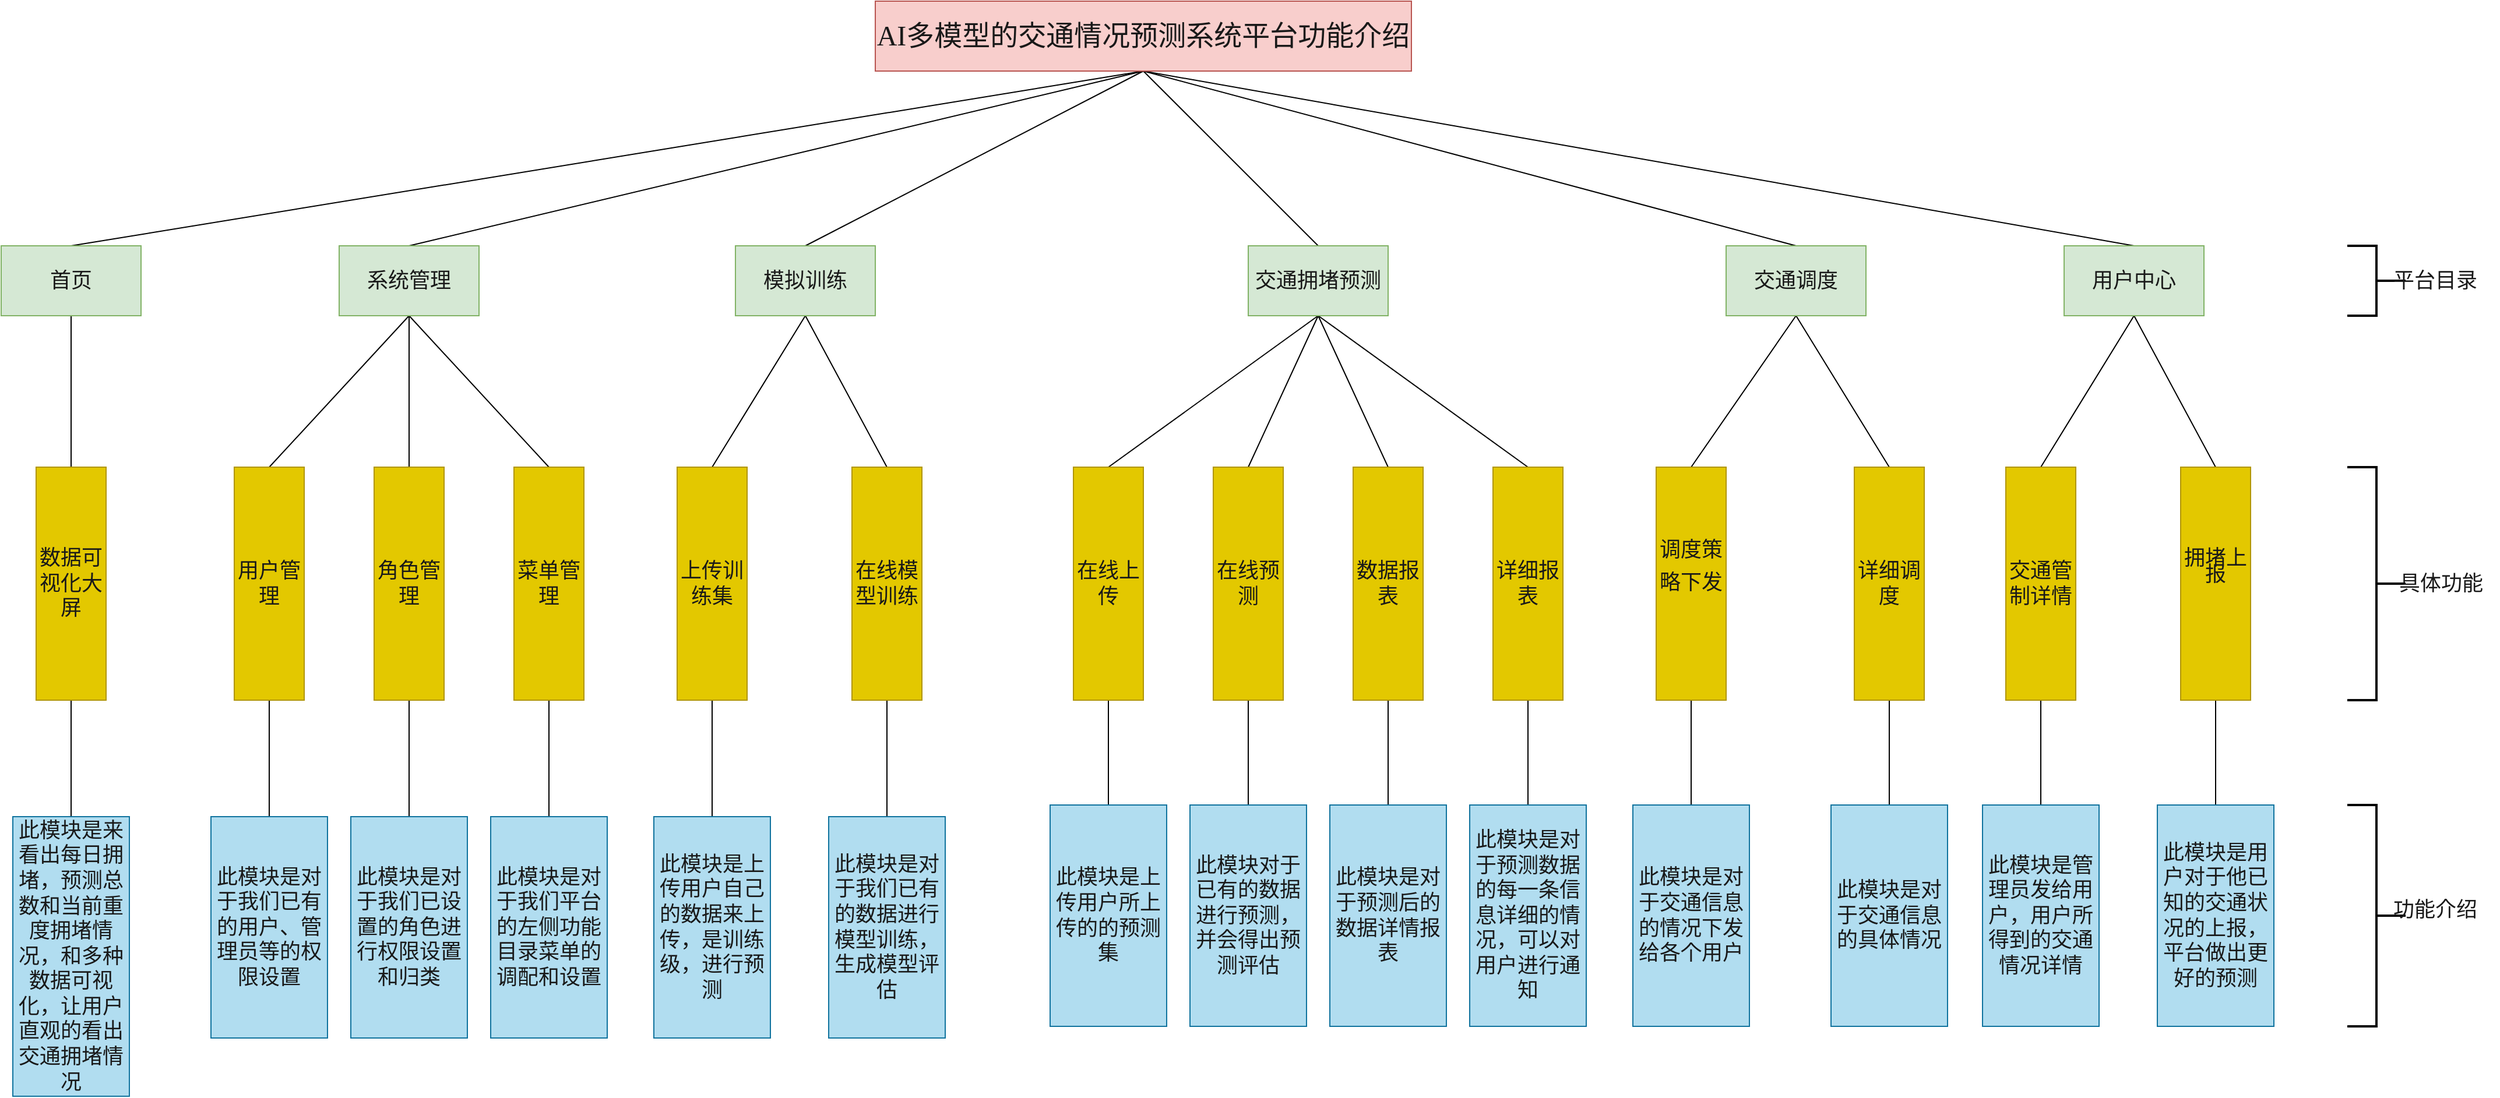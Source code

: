 <mxfile version="26.1.1">
  <diagram name="第 1 页" id="e6qL9cWVg7eu2x2yA3qw">
    <mxGraphModel dx="2435" dy="1372" grid="1" gridSize="10" guides="1" tooltips="1" connect="1" arrows="1" fold="1" page="1" pageScale="1" pageWidth="827" pageHeight="1169" math="0" shadow="0">
      <root>
        <mxCell id="0" />
        <mxCell id="1" parent="0" />
        <mxCell id="hKllwlSXRVSPBY6yHibN-51" style="rounded=0;orthogonalLoop=1;jettySize=auto;html=1;exitX=0.5;exitY=1;exitDx=0;exitDy=0;entryX=0.5;entryY=0;entryDx=0;entryDy=0;endArrow=none;startFill=0;" edge="1" parent="1" source="hKllwlSXRVSPBY6yHibN-5" target="hKllwlSXRVSPBY6yHibN-7">
          <mxGeometry relative="1" as="geometry" />
        </mxCell>
        <mxCell id="hKllwlSXRVSPBY6yHibN-52" style="rounded=0;orthogonalLoop=1;jettySize=auto;html=1;exitX=0.5;exitY=1;exitDx=0;exitDy=0;endArrow=none;startFill=0;entryX=0.5;entryY=0;entryDx=0;entryDy=0;" edge="1" parent="1" source="hKllwlSXRVSPBY6yHibN-5" target="hKllwlSXRVSPBY6yHibN-6">
          <mxGeometry relative="1" as="geometry" />
        </mxCell>
        <mxCell id="hKllwlSXRVSPBY6yHibN-53" style="rounded=0;orthogonalLoop=1;jettySize=auto;html=1;exitX=0.5;exitY=1;exitDx=0;exitDy=0;endArrow=none;startFill=0;entryX=0.5;entryY=0;entryDx=0;entryDy=0;" edge="1" parent="1" source="hKllwlSXRVSPBY6yHibN-5" target="hKllwlSXRVSPBY6yHibN-8">
          <mxGeometry relative="1" as="geometry" />
        </mxCell>
        <mxCell id="hKllwlSXRVSPBY6yHibN-54" style="rounded=0;orthogonalLoop=1;jettySize=auto;html=1;exitX=0.5;exitY=1;exitDx=0;exitDy=0;endArrow=none;startFill=0;entryX=0.5;entryY=0;entryDx=0;entryDy=0;" edge="1" parent="1" source="hKllwlSXRVSPBY6yHibN-5" target="hKllwlSXRVSPBY6yHibN-9">
          <mxGeometry relative="1" as="geometry" />
        </mxCell>
        <mxCell id="hKllwlSXRVSPBY6yHibN-55" style="rounded=0;orthogonalLoop=1;jettySize=auto;html=1;exitX=0.5;exitY=1;exitDx=0;exitDy=0;endArrow=none;startFill=0;entryX=0.5;entryY=0;entryDx=0;entryDy=0;" edge="1" parent="1" source="hKllwlSXRVSPBY6yHibN-5" target="hKllwlSXRVSPBY6yHibN-10">
          <mxGeometry relative="1" as="geometry" />
        </mxCell>
        <mxCell id="hKllwlSXRVSPBY6yHibN-56" style="rounded=0;orthogonalLoop=1;jettySize=auto;html=1;exitX=0.5;exitY=1;exitDx=0;exitDy=0;endArrow=none;startFill=0;entryX=0.5;entryY=0;entryDx=0;entryDy=0;" edge="1" parent="1" source="hKllwlSXRVSPBY6yHibN-5" target="hKllwlSXRVSPBY6yHibN-11">
          <mxGeometry relative="1" as="geometry" />
        </mxCell>
        <mxCell id="hKllwlSXRVSPBY6yHibN-5" value="&lt;span style=&quot;font-family: &amp;quot;Microsoft YaHei&amp;quot;; color: rgb(25, 25, 25);&quot;&gt;&lt;font style=&quot;font-size: 24px;&quot;&gt;AI多模型的交通情况预测系统平台功能介绍&lt;/font&gt;&lt;/span&gt;" style="rounded=0;whiteSpace=wrap;html=1;fillColor=#f8cecc;strokeColor=#b85450;" vertex="1" parent="1">
          <mxGeometry x="780" y="30" width="460" height="60" as="geometry" />
        </mxCell>
        <mxCell id="hKllwlSXRVSPBY6yHibN-58" style="rounded=0;orthogonalLoop=1;jettySize=auto;html=1;exitX=0.5;exitY=1;exitDx=0;exitDy=0;endArrow=none;startFill=0;" edge="1" parent="1" source="hKllwlSXRVSPBY6yHibN-6" target="hKllwlSXRVSPBY6yHibN-17">
          <mxGeometry relative="1" as="geometry" />
        </mxCell>
        <mxCell id="hKllwlSXRVSPBY6yHibN-59" style="rounded=0;orthogonalLoop=1;jettySize=auto;html=1;exitX=0.5;exitY=1;exitDx=0;exitDy=0;endArrow=none;startFill=0;entryX=0.5;entryY=0;entryDx=0;entryDy=0;" edge="1" parent="1" source="hKllwlSXRVSPBY6yHibN-6" target="hKllwlSXRVSPBY6yHibN-15">
          <mxGeometry relative="1" as="geometry" />
        </mxCell>
        <mxCell id="hKllwlSXRVSPBY6yHibN-60" style="rounded=0;orthogonalLoop=1;jettySize=auto;html=1;exitX=0.5;exitY=1;exitDx=0;exitDy=0;endArrow=none;startFill=0;entryX=0.5;entryY=0;entryDx=0;entryDy=0;" edge="1" parent="1" source="hKllwlSXRVSPBY6yHibN-6" target="hKllwlSXRVSPBY6yHibN-16">
          <mxGeometry relative="1" as="geometry" />
        </mxCell>
        <mxCell id="hKllwlSXRVSPBY6yHibN-6" value="&lt;span style=&quot;font-family: &amp;quot;Microsoft YaHei&amp;quot;; color: rgb(25, 25, 25);&quot;&gt;&lt;font style=&quot;font-size: 18px;&quot;&gt;系统管理&lt;/font&gt;&lt;/span&gt;" style="rounded=0;whiteSpace=wrap;html=1;fillColor=#d5e8d4;strokeColor=#82b366;" vertex="1" parent="1">
          <mxGeometry x="320" y="240" width="120" height="60" as="geometry" />
        </mxCell>
        <mxCell id="hKllwlSXRVSPBY6yHibN-57" style="rounded=0;orthogonalLoop=1;jettySize=auto;html=1;exitX=0.5;exitY=1;exitDx=0;exitDy=0;endArrow=none;startFill=0;" edge="1" parent="1" source="hKllwlSXRVSPBY6yHibN-7" target="hKllwlSXRVSPBY6yHibN-14">
          <mxGeometry relative="1" as="geometry" />
        </mxCell>
        <mxCell id="hKllwlSXRVSPBY6yHibN-7" value="&lt;span style=&quot;font-family: &amp;quot;Microsoft YaHei&amp;quot;; color: rgb(25, 25, 25);&quot;&gt;&lt;font style=&quot;font-size: 18px;&quot;&gt;首页&lt;/font&gt;&lt;/span&gt;" style="rounded=0;whiteSpace=wrap;html=1;fillColor=#d5e8d4;strokeColor=#82b366;" vertex="1" parent="1">
          <mxGeometry x="30" y="240" width="120" height="60" as="geometry" />
        </mxCell>
        <mxCell id="hKllwlSXRVSPBY6yHibN-61" style="rounded=0;orthogonalLoop=1;jettySize=auto;html=1;exitX=0.5;exitY=1;exitDx=0;exitDy=0;endArrow=none;startFill=0;entryX=0.5;entryY=0;entryDx=0;entryDy=0;" edge="1" parent="1" source="hKllwlSXRVSPBY6yHibN-8" target="hKllwlSXRVSPBY6yHibN-19">
          <mxGeometry relative="1" as="geometry" />
        </mxCell>
        <mxCell id="hKllwlSXRVSPBY6yHibN-62" style="rounded=0;orthogonalLoop=1;jettySize=auto;html=1;exitX=0.5;exitY=1;exitDx=0;exitDy=0;endArrow=none;startFill=0;entryX=0.5;entryY=0;entryDx=0;entryDy=0;" edge="1" parent="1" source="hKllwlSXRVSPBY6yHibN-8" target="hKllwlSXRVSPBY6yHibN-18">
          <mxGeometry relative="1" as="geometry" />
        </mxCell>
        <mxCell id="hKllwlSXRVSPBY6yHibN-8" value="&lt;span style=&quot;font-family: &amp;quot;Microsoft YaHei&amp;quot;; color: rgb(25, 25, 25);&quot;&gt;&lt;font style=&quot;font-size: 18px;&quot;&gt;模拟训练&lt;/font&gt;&lt;/span&gt;" style="rounded=0;whiteSpace=wrap;html=1;fillColor=#d5e8d4;strokeColor=#82b366;" vertex="1" parent="1">
          <mxGeometry x="660" y="240" width="120" height="60" as="geometry" />
        </mxCell>
        <mxCell id="hKllwlSXRVSPBY6yHibN-63" style="rounded=0;orthogonalLoop=1;jettySize=auto;html=1;exitX=0.5;exitY=1;exitDx=0;exitDy=0;endArrow=none;startFill=0;entryX=0.5;entryY=0;entryDx=0;entryDy=0;" edge="1" parent="1" source="hKllwlSXRVSPBY6yHibN-9" target="hKllwlSXRVSPBY6yHibN-21">
          <mxGeometry relative="1" as="geometry" />
        </mxCell>
        <mxCell id="hKllwlSXRVSPBY6yHibN-64" style="rounded=0;orthogonalLoop=1;jettySize=auto;html=1;exitX=0.5;exitY=1;exitDx=0;exitDy=0;endArrow=none;startFill=0;entryX=0.5;entryY=0;entryDx=0;entryDy=0;" edge="1" parent="1" source="hKllwlSXRVSPBY6yHibN-9" target="hKllwlSXRVSPBY6yHibN-22">
          <mxGeometry relative="1" as="geometry" />
        </mxCell>
        <mxCell id="hKllwlSXRVSPBY6yHibN-65" style="rounded=0;orthogonalLoop=1;jettySize=auto;html=1;exitX=0.5;exitY=1;exitDx=0;exitDy=0;endArrow=none;startFill=0;entryX=0.5;entryY=0;entryDx=0;entryDy=0;" edge="1" parent="1" source="hKllwlSXRVSPBY6yHibN-9" target="hKllwlSXRVSPBY6yHibN-20">
          <mxGeometry relative="1" as="geometry" />
        </mxCell>
        <mxCell id="hKllwlSXRVSPBY6yHibN-66" style="rounded=0;orthogonalLoop=1;jettySize=auto;html=1;exitX=0.5;exitY=1;exitDx=0;exitDy=0;endArrow=none;startFill=0;entryX=0.5;entryY=0;entryDx=0;entryDy=0;" edge="1" parent="1" source="hKllwlSXRVSPBY6yHibN-9" target="hKllwlSXRVSPBY6yHibN-23">
          <mxGeometry relative="1" as="geometry" />
        </mxCell>
        <mxCell id="hKllwlSXRVSPBY6yHibN-9" value="&lt;span style=&quot;font-family: &amp;quot;Microsoft YaHei&amp;quot;; color: rgb(25, 25, 25);&quot;&gt;&lt;font style=&quot;font-size: 18px;&quot;&gt;交通拥堵预测&lt;/font&gt;&lt;/span&gt;" style="rounded=0;whiteSpace=wrap;html=1;fillColor=#d5e8d4;strokeColor=#82b366;" vertex="1" parent="1">
          <mxGeometry x="1100" y="240" width="120" height="60" as="geometry" />
        </mxCell>
        <mxCell id="hKllwlSXRVSPBY6yHibN-67" style="rounded=0;orthogonalLoop=1;jettySize=auto;html=1;exitX=0.5;exitY=1;exitDx=0;exitDy=0;endArrow=none;startFill=0;entryX=0.5;entryY=0;entryDx=0;entryDy=0;" edge="1" parent="1" source="hKllwlSXRVSPBY6yHibN-10" target="hKllwlSXRVSPBY6yHibN-24">
          <mxGeometry relative="1" as="geometry" />
        </mxCell>
        <mxCell id="hKllwlSXRVSPBY6yHibN-68" style="rounded=0;orthogonalLoop=1;jettySize=auto;html=1;exitX=0.5;exitY=1;exitDx=0;exitDy=0;entryX=0.5;entryY=0;entryDx=0;entryDy=0;endArrow=none;startFill=0;" edge="1" parent="1" source="hKllwlSXRVSPBY6yHibN-10" target="hKllwlSXRVSPBY6yHibN-25">
          <mxGeometry relative="1" as="geometry" />
        </mxCell>
        <mxCell id="hKllwlSXRVSPBY6yHibN-10" value="&lt;span style=&quot;font-family: &amp;quot;Microsoft YaHei&amp;quot;; color: rgb(25, 25, 25);&quot;&gt;&lt;font style=&quot;font-size: 18px;&quot;&gt;交通调度&lt;/font&gt;&lt;/span&gt;" style="rounded=0;whiteSpace=wrap;html=1;fillColor=#d5e8d4;strokeColor=#82b366;" vertex="1" parent="1">
          <mxGeometry x="1510" y="240" width="120" height="60" as="geometry" />
        </mxCell>
        <mxCell id="hKllwlSXRVSPBY6yHibN-69" style="rounded=0;orthogonalLoop=1;jettySize=auto;html=1;exitX=0.5;exitY=1;exitDx=0;exitDy=0;endArrow=none;startFill=0;entryX=0.5;entryY=0;entryDx=0;entryDy=0;" edge="1" parent="1" source="hKllwlSXRVSPBY6yHibN-11" target="hKllwlSXRVSPBY6yHibN-28">
          <mxGeometry relative="1" as="geometry" />
        </mxCell>
        <mxCell id="hKllwlSXRVSPBY6yHibN-70" style="rounded=0;orthogonalLoop=1;jettySize=auto;html=1;exitX=0.5;exitY=1;exitDx=0;exitDy=0;endArrow=none;startFill=0;entryX=0.5;entryY=0;entryDx=0;entryDy=0;" edge="1" parent="1" source="hKllwlSXRVSPBY6yHibN-11" target="hKllwlSXRVSPBY6yHibN-27">
          <mxGeometry relative="1" as="geometry" />
        </mxCell>
        <mxCell id="hKllwlSXRVSPBY6yHibN-11" value="&lt;span style=&quot;font-family: &amp;quot;Microsoft YaHei&amp;quot;; color: rgb(25, 25, 25);&quot;&gt;&lt;font style=&quot;font-size: 18px;&quot;&gt;用户中心&lt;/font&gt;&lt;/span&gt;" style="rounded=0;whiteSpace=wrap;html=1;fillColor=#d5e8d4;strokeColor=#82b366;" vertex="1" parent="1">
          <mxGeometry x="1800" y="240" width="120" height="60" as="geometry" />
        </mxCell>
        <mxCell id="hKllwlSXRVSPBY6yHibN-72" style="rounded=0;orthogonalLoop=1;jettySize=auto;html=1;exitX=0.5;exitY=1;exitDx=0;exitDy=0;endArrow=none;startFill=0;" edge="1" parent="1" source="hKllwlSXRVSPBY6yHibN-14" target="hKllwlSXRVSPBY6yHibN-30">
          <mxGeometry relative="1" as="geometry" />
        </mxCell>
        <mxCell id="hKllwlSXRVSPBY6yHibN-14" value="&lt;span style=&quot;font-family: &amp;quot;Microsoft YaHei&amp;quot;; color: rgb(25, 25, 25);&quot;&gt;&lt;font style=&quot;font-size: 18px;&quot;&gt;数据可视化大屏&lt;/font&gt;&lt;/span&gt;" style="rounded=0;whiteSpace=wrap;html=1;fillColor=#e3c800;fontColor=#000000;strokeColor=#B09500;" vertex="1" parent="1">
          <mxGeometry x="60" y="430" width="60" height="200" as="geometry" />
        </mxCell>
        <mxCell id="hKllwlSXRVSPBY6yHibN-73" style="rounded=0;orthogonalLoop=1;jettySize=auto;html=1;exitX=0.5;exitY=1;exitDx=0;exitDy=0;endArrow=none;startFill=0;" edge="1" parent="1" source="hKllwlSXRVSPBY6yHibN-15" target="hKllwlSXRVSPBY6yHibN-33">
          <mxGeometry relative="1" as="geometry" />
        </mxCell>
        <mxCell id="hKllwlSXRVSPBY6yHibN-15" value="&lt;span style=&quot;font-family: &amp;quot;Microsoft YaHei&amp;quot;; color: rgb(25, 25, 25);&quot;&gt;&lt;font style=&quot;font-size: 18px;&quot;&gt;用户管理&lt;/font&gt;&lt;/span&gt;" style="rounded=0;whiteSpace=wrap;html=1;fillColor=#e3c800;fontColor=#000000;strokeColor=#B09500;" vertex="1" parent="1">
          <mxGeometry x="230" y="430" width="60" height="200" as="geometry" />
        </mxCell>
        <mxCell id="hKllwlSXRVSPBY6yHibN-75" style="rounded=0;orthogonalLoop=1;jettySize=auto;html=1;exitX=0.5;exitY=1;exitDx=0;exitDy=0;endArrow=none;startFill=0;" edge="1" parent="1" source="hKllwlSXRVSPBY6yHibN-16" target="hKllwlSXRVSPBY6yHibN-31">
          <mxGeometry relative="1" as="geometry" />
        </mxCell>
        <mxCell id="hKllwlSXRVSPBY6yHibN-16" value="&lt;span style=&quot;font-family: &amp;quot;Microsoft YaHei&amp;quot;; color: rgb(25, 25, 25);&quot;&gt;&lt;font style=&quot;font-size: 18px;&quot;&gt;菜单管理&lt;/font&gt;&lt;/span&gt;" style="rounded=0;whiteSpace=wrap;html=1;fillColor=#e3c800;fontColor=#000000;strokeColor=#B09500;" vertex="1" parent="1">
          <mxGeometry x="470" y="430" width="60" height="200" as="geometry" />
        </mxCell>
        <mxCell id="hKllwlSXRVSPBY6yHibN-74" style="rounded=0;orthogonalLoop=1;jettySize=auto;html=1;exitX=0.5;exitY=1;exitDx=0;exitDy=0;endArrow=none;startFill=0;" edge="1" parent="1" source="hKllwlSXRVSPBY6yHibN-17" target="hKllwlSXRVSPBY6yHibN-32">
          <mxGeometry relative="1" as="geometry" />
        </mxCell>
        <mxCell id="hKllwlSXRVSPBY6yHibN-17" value="&lt;span style=&quot;font-family: &amp;quot;Microsoft YaHei&amp;quot;; color: rgb(25, 25, 25);&quot;&gt;&lt;font style=&quot;font-size: 18px;&quot;&gt;角色管理&lt;/font&gt;&lt;/span&gt;" style="rounded=0;whiteSpace=wrap;html=1;fillColor=#e3c800;fontColor=#000000;strokeColor=#B09500;" vertex="1" parent="1">
          <mxGeometry x="350" y="430" width="60" height="200" as="geometry" />
        </mxCell>
        <mxCell id="hKllwlSXRVSPBY6yHibN-77" style="rounded=0;orthogonalLoop=1;jettySize=auto;html=1;exitX=0.5;exitY=1;exitDx=0;exitDy=0;endArrow=none;startFill=0;" edge="1" parent="1" source="hKllwlSXRVSPBY6yHibN-18" target="hKllwlSXRVSPBY6yHibN-34">
          <mxGeometry relative="1" as="geometry" />
        </mxCell>
        <mxCell id="hKllwlSXRVSPBY6yHibN-18" value="&lt;span style=&quot;font-family: &amp;quot;Microsoft YaHei&amp;quot;; color: rgb(25, 25, 25);&quot;&gt;&lt;font style=&quot;font-size: 18px;&quot;&gt;在线模型训练&lt;/font&gt;&lt;/span&gt;" style="rounded=0;whiteSpace=wrap;html=1;fillColor=#e3c800;fontColor=#000000;strokeColor=#B09500;" vertex="1" parent="1">
          <mxGeometry x="760" y="430" width="60" height="200" as="geometry" />
        </mxCell>
        <mxCell id="hKllwlSXRVSPBY6yHibN-76" style="rounded=0;orthogonalLoop=1;jettySize=auto;html=1;exitX=0.5;exitY=1;exitDx=0;exitDy=0;endArrow=none;startFill=0;" edge="1" parent="1" source="hKllwlSXRVSPBY6yHibN-19" target="hKllwlSXRVSPBY6yHibN-35">
          <mxGeometry relative="1" as="geometry" />
        </mxCell>
        <mxCell id="hKllwlSXRVSPBY6yHibN-19" value="&lt;span style=&quot;font-family: &amp;quot;Microsoft YaHei&amp;quot;; color: rgb(25, 25, 25);&quot;&gt;&lt;font style=&quot;font-size: 18px;&quot;&gt;上传训练集&lt;/font&gt;&lt;/span&gt;" style="rounded=0;whiteSpace=wrap;html=1;fillColor=#e3c800;fontColor=#000000;strokeColor=#B09500;" vertex="1" parent="1">
          <mxGeometry x="610" y="430" width="60" height="200" as="geometry" />
        </mxCell>
        <mxCell id="hKllwlSXRVSPBY6yHibN-80" value="" style="rounded=0;orthogonalLoop=1;jettySize=auto;html=1;endArrow=none;startFill=0;" edge="1" parent="1" source="hKllwlSXRVSPBY6yHibN-20" target="hKllwlSXRVSPBY6yHibN-37">
          <mxGeometry relative="1" as="geometry" />
        </mxCell>
        <mxCell id="hKllwlSXRVSPBY6yHibN-20" value="&lt;span style=&quot;font-family: &amp;quot;Microsoft YaHei&amp;quot;; color: rgb(25, 25, 25);&quot;&gt;&lt;font style=&quot;font-size: 18px;&quot;&gt;数据报表&lt;/font&gt;&lt;/span&gt;" style="rounded=0;whiteSpace=wrap;html=1;fillColor=#e3c800;fontColor=#000000;strokeColor=#B09500;" vertex="1" parent="1">
          <mxGeometry x="1190" y="430" width="60" height="200" as="geometry" />
        </mxCell>
        <mxCell id="hKllwlSXRVSPBY6yHibN-78" style="rounded=0;orthogonalLoop=1;jettySize=auto;html=1;exitX=0.5;exitY=1;exitDx=0;exitDy=0;endArrow=none;startFill=0;" edge="1" parent="1" source="hKllwlSXRVSPBY6yHibN-21" target="hKllwlSXRVSPBY6yHibN-39">
          <mxGeometry relative="1" as="geometry" />
        </mxCell>
        <mxCell id="hKllwlSXRVSPBY6yHibN-21" value="&lt;span style=&quot;font-family: &amp;quot;Microsoft YaHei&amp;quot;; color: rgb(25, 25, 25);&quot;&gt;&lt;font style=&quot;font-size: 18px;&quot;&gt;在线上传&lt;/font&gt;&lt;/span&gt;" style="rounded=0;whiteSpace=wrap;html=1;fillColor=#e3c800;fontColor=#000000;strokeColor=#B09500;" vertex="1" parent="1">
          <mxGeometry x="950" y="430" width="60" height="200" as="geometry" />
        </mxCell>
        <mxCell id="hKllwlSXRVSPBY6yHibN-79" style="rounded=0;orthogonalLoop=1;jettySize=auto;html=1;exitX=0.5;exitY=1;exitDx=0;exitDy=0;endArrow=none;startFill=0;" edge="1" parent="1" source="hKllwlSXRVSPBY6yHibN-22" target="hKllwlSXRVSPBY6yHibN-38">
          <mxGeometry relative="1" as="geometry" />
        </mxCell>
        <mxCell id="hKllwlSXRVSPBY6yHibN-22" value="&lt;span style=&quot;font-family: &amp;quot;Microsoft YaHei&amp;quot;; color: rgb(25, 25, 25);&quot;&gt;&lt;font style=&quot;font-size: 18px;&quot;&gt;在线预测&lt;/font&gt;&lt;/span&gt;" style="rounded=0;whiteSpace=wrap;html=1;fillColor=#e3c800;fontColor=#000000;strokeColor=#B09500;" vertex="1" parent="1">
          <mxGeometry x="1070" y="430" width="60" height="200" as="geometry" />
        </mxCell>
        <mxCell id="hKllwlSXRVSPBY6yHibN-81" value="" style="rounded=0;orthogonalLoop=1;jettySize=auto;html=1;endArrow=none;startFill=0;" edge="1" parent="1" source="hKllwlSXRVSPBY6yHibN-23" target="hKllwlSXRVSPBY6yHibN-36">
          <mxGeometry relative="1" as="geometry" />
        </mxCell>
        <mxCell id="hKllwlSXRVSPBY6yHibN-23" value="&lt;span style=&quot;font-family: &amp;quot;Microsoft YaHei&amp;quot;; color: rgb(25, 25, 25);&quot;&gt;&lt;font style=&quot;font-size: 18px;&quot;&gt;详细报表&lt;/font&gt;&lt;/span&gt;" style="rounded=0;whiteSpace=wrap;html=1;fillColor=#e3c800;fontColor=#000000;strokeColor=#B09500;" vertex="1" parent="1">
          <mxGeometry x="1310" y="430" width="60" height="200" as="geometry" />
        </mxCell>
        <mxCell id="hKllwlSXRVSPBY6yHibN-83" value="" style="rounded=0;orthogonalLoop=1;jettySize=auto;html=1;endArrow=none;startFill=0;" edge="1" parent="1" source="hKllwlSXRVSPBY6yHibN-24" target="hKllwlSXRVSPBY6yHibN-42">
          <mxGeometry relative="1" as="geometry" />
        </mxCell>
        <mxCell id="hKllwlSXRVSPBY6yHibN-24" value="&lt;p style=&quot;margin: 0px; line-height: 100%;&quot; align=&quot;center&quot;&gt;&lt;span style=&quot;font-family: &amp;quot;Microsoft YaHei&amp;quot;; color: rgb(25, 25, 25);&quot;&gt;&lt;font style=&quot;font-size: 18px;&quot;&gt;调度策&lt;/font&gt;&lt;/span&gt;&lt;/p&gt;&lt;p style=&quot;margin: 0px; line-height: 100%;&quot; align=&quot;center&quot;&gt;&lt;span style=&quot;font-family: &amp;quot;Microsoft YaHei&amp;quot;; color: rgb(25, 25, 25);&quot;&gt;&lt;font style=&quot;font-size: 18px;&quot;&gt;&lt;br&gt;&lt;/font&gt;&lt;/span&gt;&lt;/p&gt;&lt;p style=&quot;margin: 0px; line-height: 100%;&quot; align=&quot;center&quot;&gt;&lt;span style=&quot;font-family: &amp;quot;Microsoft YaHei&amp;quot;; color: rgb(25, 25, 25);&quot;&gt;&lt;font style=&quot;font-size: 18px;&quot;&gt;略下发 &lt;/font&gt;&lt;/span&gt;&lt;/p&gt;&lt;font size=&quot;3&quot;&gt;&lt;br&gt;&lt;/font&gt;&lt;p style=&quot;margin: 0px; line-height: 100%; font-family: &amp;quot;Microsoft YaHei&amp;quot;; font-size: 6.667pt; color: rgb(25, 25, 25);&quot; align=&quot;center&quot;&gt;&lt;br&gt;&lt;/p&gt;" style="rounded=0;whiteSpace=wrap;html=1;fillColor=#e3c800;fontColor=#000000;strokeColor=#B09500;" vertex="1" parent="1">
          <mxGeometry x="1450" y="430" width="60" height="200" as="geometry" />
        </mxCell>
        <mxCell id="hKllwlSXRVSPBY6yHibN-84" value="" style="rounded=0;orthogonalLoop=1;jettySize=auto;html=1;endArrow=none;startFill=0;" edge="1" parent="1" source="hKllwlSXRVSPBY6yHibN-25" target="hKllwlSXRVSPBY6yHibN-40">
          <mxGeometry relative="1" as="geometry" />
        </mxCell>
        <mxCell id="hKllwlSXRVSPBY6yHibN-25" value="&lt;span style=&quot;font-family: &amp;quot;Microsoft YaHei&amp;quot;; color: rgb(25, 25, 25);&quot;&gt;&lt;font style=&quot;font-size: 18px;&quot;&gt;详细调度&lt;/font&gt;&lt;/span&gt;" style="rounded=0;whiteSpace=wrap;html=1;fillColor=#e3c800;fontColor=#000000;strokeColor=#B09500;" vertex="1" parent="1">
          <mxGeometry x="1620" y="430" width="60" height="200" as="geometry" />
        </mxCell>
        <mxCell id="hKllwlSXRVSPBY6yHibN-86" value="" style="rounded=0;orthogonalLoop=1;jettySize=auto;html=1;endArrow=none;startFill=0;" edge="1" parent="1" source="hKllwlSXRVSPBY6yHibN-27" target="hKllwlSXRVSPBY6yHibN-41">
          <mxGeometry relative="1" as="geometry" />
        </mxCell>
        <mxCell id="hKllwlSXRVSPBY6yHibN-27" value="&lt;p style=&quot;margin: 0px; line-height: 100%;&quot; align=&quot;center&quot;&gt;&lt;span style=&quot;font-family: &amp;quot;Microsoft YaHei&amp;quot;; color: rgb(25, 25, 25);&quot;&gt;&lt;font style=&quot;font-size: 18px;&quot;&gt;拥堵上报&lt;/font&gt;&lt;/span&gt;&lt;/p&gt;&lt;font size=&quot;3&quot;&gt;&lt;br&gt;&lt;/font&gt;&lt;p style=&quot;margin: 0px; line-height: 100%; font-family: &amp;quot;Microsoft YaHei&amp;quot;; font-size: 6.667pt; color: rgb(25, 25, 25);&quot; align=&quot;center&quot;&gt;&lt;br&gt;&lt;/p&gt;" style="rounded=0;whiteSpace=wrap;html=1;fillColor=#e3c800;fontColor=#000000;strokeColor=#B09500;" vertex="1" parent="1">
          <mxGeometry x="1900" y="430" width="60" height="200" as="geometry" />
        </mxCell>
        <mxCell id="hKllwlSXRVSPBY6yHibN-85" value="" style="rounded=0;orthogonalLoop=1;jettySize=auto;html=1;endArrow=none;startFill=0;" edge="1" parent="1" source="hKllwlSXRVSPBY6yHibN-28" target="hKllwlSXRVSPBY6yHibN-43">
          <mxGeometry relative="1" as="geometry" />
        </mxCell>
        <mxCell id="hKllwlSXRVSPBY6yHibN-28" value="&lt;span style=&quot;font-family: &amp;quot;Microsoft YaHei&amp;quot;; color: rgb(25, 25, 25);&quot;&gt;&lt;font style=&quot;font-size: 18px;&quot;&gt;交通管制详情&lt;/font&gt;&lt;/span&gt;" style="rounded=0;whiteSpace=wrap;html=1;fillColor=#e3c800;fontColor=#000000;strokeColor=#B09500;" vertex="1" parent="1">
          <mxGeometry x="1750" y="430" width="60" height="200" as="geometry" />
        </mxCell>
        <mxCell id="hKllwlSXRVSPBY6yHibN-30" value="&lt;span style=&quot;font-family: &amp;quot;Microsoft YaHei&amp;quot;; color: rgb(25, 25, 25);&quot;&gt;&lt;font style=&quot;font-size: 18px;&quot;&gt;此模块是来看出每日拥堵，预测总数和当前重度拥堵情况，和多种数据可视化，让用户直观的看出交通拥堵情况&lt;/font&gt;&lt;/span&gt;" style="rounded=0;whiteSpace=wrap;html=1;fillColor=#b1ddf0;strokeColor=#10739e;" vertex="1" parent="1">
          <mxGeometry x="40" y="730" width="100" height="240" as="geometry" />
        </mxCell>
        <mxCell id="hKllwlSXRVSPBY6yHibN-31" value="&lt;span style=&quot;font-family: &amp;quot;Microsoft YaHei&amp;quot;; color: rgb(25, 25, 25);&quot;&gt;&lt;font style=&quot;font-size: 18px;&quot;&gt;此模块是对于我们平台的左侧功能目录菜单的调配和设置&lt;/font&gt;&lt;/span&gt;" style="rounded=0;whiteSpace=wrap;html=1;fillColor=#b1ddf0;strokeColor=#10739e;" vertex="1" parent="1">
          <mxGeometry x="450" y="730" width="100" height="190" as="geometry" />
        </mxCell>
        <mxCell id="hKllwlSXRVSPBY6yHibN-32" value="&lt;span style=&quot;font-family: &amp;quot;Microsoft YaHei&amp;quot;; color: rgb(25, 25, 25);&quot;&gt;&lt;font style=&quot;font-size: 18px;&quot;&gt;此模块是对于我们已设置的角色进行权限设置和归类&lt;/font&gt;&lt;/span&gt;" style="rounded=0;whiteSpace=wrap;html=1;fillColor=#b1ddf0;strokeColor=#10739e;" vertex="1" parent="1">
          <mxGeometry x="330" y="730" width="100" height="190" as="geometry" />
        </mxCell>
        <mxCell id="hKllwlSXRVSPBY6yHibN-33" value="&lt;span style=&quot;font-family: &amp;quot;Microsoft YaHei&amp;quot;; color: rgb(25, 25, 25);&quot;&gt;&lt;font style=&quot;font-size: 18px;&quot;&gt;此模块是对于我们已有的用户、管理员等的权限设置&lt;/font&gt;&lt;/span&gt;" style="rounded=0;whiteSpace=wrap;html=1;fillColor=#b1ddf0;strokeColor=#10739e;" vertex="1" parent="1">
          <mxGeometry x="210" y="730" width="100" height="190" as="geometry" />
        </mxCell>
        <mxCell id="hKllwlSXRVSPBY6yHibN-34" value="&lt;span style=&quot;font-family: &amp;quot;Microsoft YaHei&amp;quot;; color: rgb(25, 25, 25);&quot;&gt;&lt;font style=&quot;font-size: 18px;&quot;&gt;此模块是对于我们已有的数据进行模型训练，生成模型评估&lt;/font&gt;&lt;/span&gt;" style="rounded=0;whiteSpace=wrap;html=1;fillColor=#b1ddf0;strokeColor=#10739e;" vertex="1" parent="1">
          <mxGeometry x="740" y="730" width="100" height="190" as="geometry" />
        </mxCell>
        <mxCell id="hKllwlSXRVSPBY6yHibN-35" value="&lt;span style=&quot;font-family: &amp;quot;Microsoft YaHei&amp;quot;; color: rgb(25, 25, 25);&quot;&gt;&lt;font style=&quot;font-size: 18px;&quot;&gt;此模块是上传用户自己的数据来上传，是训练级，进行预测&lt;/font&gt;&lt;/span&gt;" style="rounded=0;whiteSpace=wrap;html=1;fillColor=#b1ddf0;strokeColor=#10739e;" vertex="1" parent="1">
          <mxGeometry x="590" y="730" width="100" height="190" as="geometry" />
        </mxCell>
        <mxCell id="hKllwlSXRVSPBY6yHibN-36" value="&lt;span style=&quot;font-family: &amp;quot;Microsoft YaHei&amp;quot;; color: rgb(25, 25, 25);&quot;&gt;&lt;font style=&quot;font-size: 18px;&quot;&gt;此模块是对于预测数据的每一条信息详细的情况，可以对用户进行通知&lt;/font&gt;&lt;/span&gt;" style="rounded=0;whiteSpace=wrap;html=1;fillColor=#b1ddf0;strokeColor=#10739e;" vertex="1" parent="1">
          <mxGeometry x="1290" y="720" width="100" height="190" as="geometry" />
        </mxCell>
        <mxCell id="hKllwlSXRVSPBY6yHibN-37" value="&lt;span style=&quot;font-family: &amp;quot;Microsoft YaHei&amp;quot;; color: rgb(25, 25, 25);&quot;&gt;&lt;font style=&quot;font-size: 18px;&quot;&gt;此模块是对于预测后的数据详情报表&lt;/font&gt;&lt;/span&gt;" style="rounded=0;whiteSpace=wrap;html=1;fillColor=#b1ddf0;strokeColor=#10739e;" vertex="1" parent="1">
          <mxGeometry x="1170" y="720" width="100" height="190" as="geometry" />
        </mxCell>
        <mxCell id="hKllwlSXRVSPBY6yHibN-38" value="&lt;span style=&quot;font-family: &amp;quot;Microsoft YaHei&amp;quot;; color: rgb(25, 25, 25);&quot;&gt;&lt;font style=&quot;font-size: 18px;&quot;&gt;此模块对于已有的数据进行预测，并会得出预测评估&lt;/font&gt;&lt;/span&gt;" style="rounded=0;whiteSpace=wrap;html=1;fillColor=#b1ddf0;strokeColor=#10739e;" vertex="1" parent="1">
          <mxGeometry x="1050" y="720" width="100" height="190" as="geometry" />
        </mxCell>
        <mxCell id="hKllwlSXRVSPBY6yHibN-39" value="&lt;span style=&quot;font-family: &amp;quot;Microsoft YaHei&amp;quot;; color: rgb(25, 25, 25);&quot;&gt;&lt;font style=&quot;font-size: 18px;&quot;&gt;此模块是上传用户所上传的的预测集&lt;/font&gt;&lt;/span&gt;" style="rounded=0;whiteSpace=wrap;html=1;fillColor=#b1ddf0;strokeColor=#10739e;" vertex="1" parent="1">
          <mxGeometry x="930" y="720" width="100" height="190" as="geometry" />
        </mxCell>
        <mxCell id="hKllwlSXRVSPBY6yHibN-40" value="&lt;span style=&quot;font-family: &amp;quot;Microsoft YaHei&amp;quot;; color: rgb(25, 25, 25);&quot;&gt;&lt;font style=&quot;font-size: 18px;&quot;&gt;此模块是对于交通信息的具体情况&lt;/font&gt;&lt;/span&gt;" style="rounded=0;whiteSpace=wrap;html=1;fillColor=#b1ddf0;strokeColor=#10739e;" vertex="1" parent="1">
          <mxGeometry x="1600" y="720" width="100" height="190" as="geometry" />
        </mxCell>
        <mxCell id="hKllwlSXRVSPBY6yHibN-41" value="&lt;span style=&quot;font-family: &amp;quot;Microsoft YaHei&amp;quot;; color: rgb(25, 25, 25);&quot;&gt;&lt;font style=&quot;font-size: 18px;&quot;&gt;此模块是用户对于他已知的交通状况的上报，平台做出更好的预测&lt;/font&gt;&lt;/span&gt;" style="rounded=0;whiteSpace=wrap;html=1;fillColor=#b1ddf0;strokeColor=#10739e;" vertex="1" parent="1">
          <mxGeometry x="1880" y="720" width="100" height="190" as="geometry" />
        </mxCell>
        <mxCell id="hKllwlSXRVSPBY6yHibN-42" value="&lt;span style=&quot;font-family: &amp;quot;Microsoft YaHei&amp;quot;; color: rgb(25, 25, 25);&quot;&gt;&lt;font style=&quot;font-size: 18px;&quot;&gt;此模块是对于交通信息的情况下发给各个用户&lt;/font&gt;&lt;/span&gt;" style="rounded=0;whiteSpace=wrap;html=1;fillColor=#b1ddf0;strokeColor=#10739e;" vertex="1" parent="1">
          <mxGeometry x="1430" y="720" width="100" height="190" as="geometry" />
        </mxCell>
        <mxCell id="hKllwlSXRVSPBY6yHibN-43" value="&lt;span style=&quot;font-family: &amp;quot;Microsoft YaHei&amp;quot;; color: rgb(25, 25, 25);&quot;&gt;&lt;font style=&quot;font-size: 18px;&quot;&gt;此模块是管理员发给用户，用户所得到的交通情况详情&lt;/font&gt;&lt;/span&gt;" style="rounded=0;whiteSpace=wrap;html=1;fillColor=#b1ddf0;strokeColor=#10739e;" vertex="1" parent="1">
          <mxGeometry x="1730" y="720" width="100" height="190" as="geometry" />
        </mxCell>
        <mxCell id="hKllwlSXRVSPBY6yHibN-44" value="" style="strokeWidth=2;html=1;shape=mxgraph.flowchart.annotation_2;align=left;labelPosition=right;pointerEvents=1;direction=west;" vertex="1" parent="1">
          <mxGeometry x="2043" y="240" width="50" height="60" as="geometry" />
        </mxCell>
        <mxCell id="hKllwlSXRVSPBY6yHibN-46" value="&lt;span style=&quot;font-family: &amp;quot;Microsoft YaHei&amp;quot;; color: rgb(25, 25, 25);&quot;&gt;&lt;font style=&quot;font-size: 18px;&quot;&gt;平台目录&lt;/font&gt;&lt;/span&gt;" style="text;html=1;align=center;verticalAlign=middle;resizable=0;points=[];autosize=1;strokeColor=none;fillColor=none;" vertex="1" parent="1">
          <mxGeometry x="2068" y="250" width="100" height="40" as="geometry" />
        </mxCell>
        <mxCell id="hKllwlSXRVSPBY6yHibN-47" value="" style="strokeWidth=2;html=1;shape=mxgraph.flowchart.annotation_2;align=left;labelPosition=right;pointerEvents=1;direction=west;" vertex="1" parent="1">
          <mxGeometry x="2043" y="430" width="50" height="200" as="geometry" />
        </mxCell>
        <mxCell id="hKllwlSXRVSPBY6yHibN-48" value="&lt;span style=&quot;font-family: &amp;quot;Microsoft YaHei&amp;quot;; color: rgb(25, 25, 25);&quot;&gt;&lt;font style=&quot;font-size: 18px;&quot;&gt;具体功能&lt;/font&gt;&lt;/span&gt;" style="text;html=1;align=center;verticalAlign=middle;resizable=0;points=[];autosize=1;strokeColor=none;fillColor=none;" vertex="1" parent="1">
          <mxGeometry x="2073" y="510" width="100" height="40" as="geometry" />
        </mxCell>
        <mxCell id="hKllwlSXRVSPBY6yHibN-49" value="" style="strokeWidth=2;html=1;shape=mxgraph.flowchart.annotation_2;align=left;labelPosition=right;pointerEvents=1;direction=west;" vertex="1" parent="1">
          <mxGeometry x="2043" y="720" width="50" height="190" as="geometry" />
        </mxCell>
        <mxCell id="hKllwlSXRVSPBY6yHibN-50" value="&lt;span style=&quot;font-family: &amp;quot;Microsoft YaHei&amp;quot;; color: rgb(25, 25, 25);&quot;&gt;&lt;font style=&quot;font-size: 18px;&quot;&gt;功能介绍&lt;/font&gt;&lt;/span&gt;" style="text;html=1;align=center;verticalAlign=middle;resizable=0;points=[];autosize=1;strokeColor=none;fillColor=none;" vertex="1" parent="1">
          <mxGeometry x="2068" y="790" width="100" height="40" as="geometry" />
        </mxCell>
      </root>
    </mxGraphModel>
  </diagram>
</mxfile>
